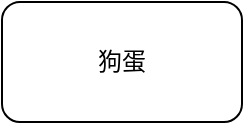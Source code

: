 <mxfile version="13.10.0" type="embed">
    <diagram id="RBUns9nXaRfpi_USwGEW" name="第 1 页">
        <mxGraphModel dx="880" dy="294" grid="1" gridSize="10" guides="1" tooltips="1" connect="1" arrows="1" fold="1" page="1" pageScale="1" pageWidth="827" pageHeight="1169" math="0" shadow="0">
            <root>
                <mxCell id="0"/>
                <mxCell id="1" parent="0"/>
                <mxCell id="2" value="狗蛋" style="rounded=1;whiteSpace=wrap;html=1;" vertex="1" parent="1">
                    <mxGeometry x="340" y="50" width="120" height="60" as="geometry"/>
                </mxCell>
            </root>
        </mxGraphModel>
    </diagram>
</mxfile>